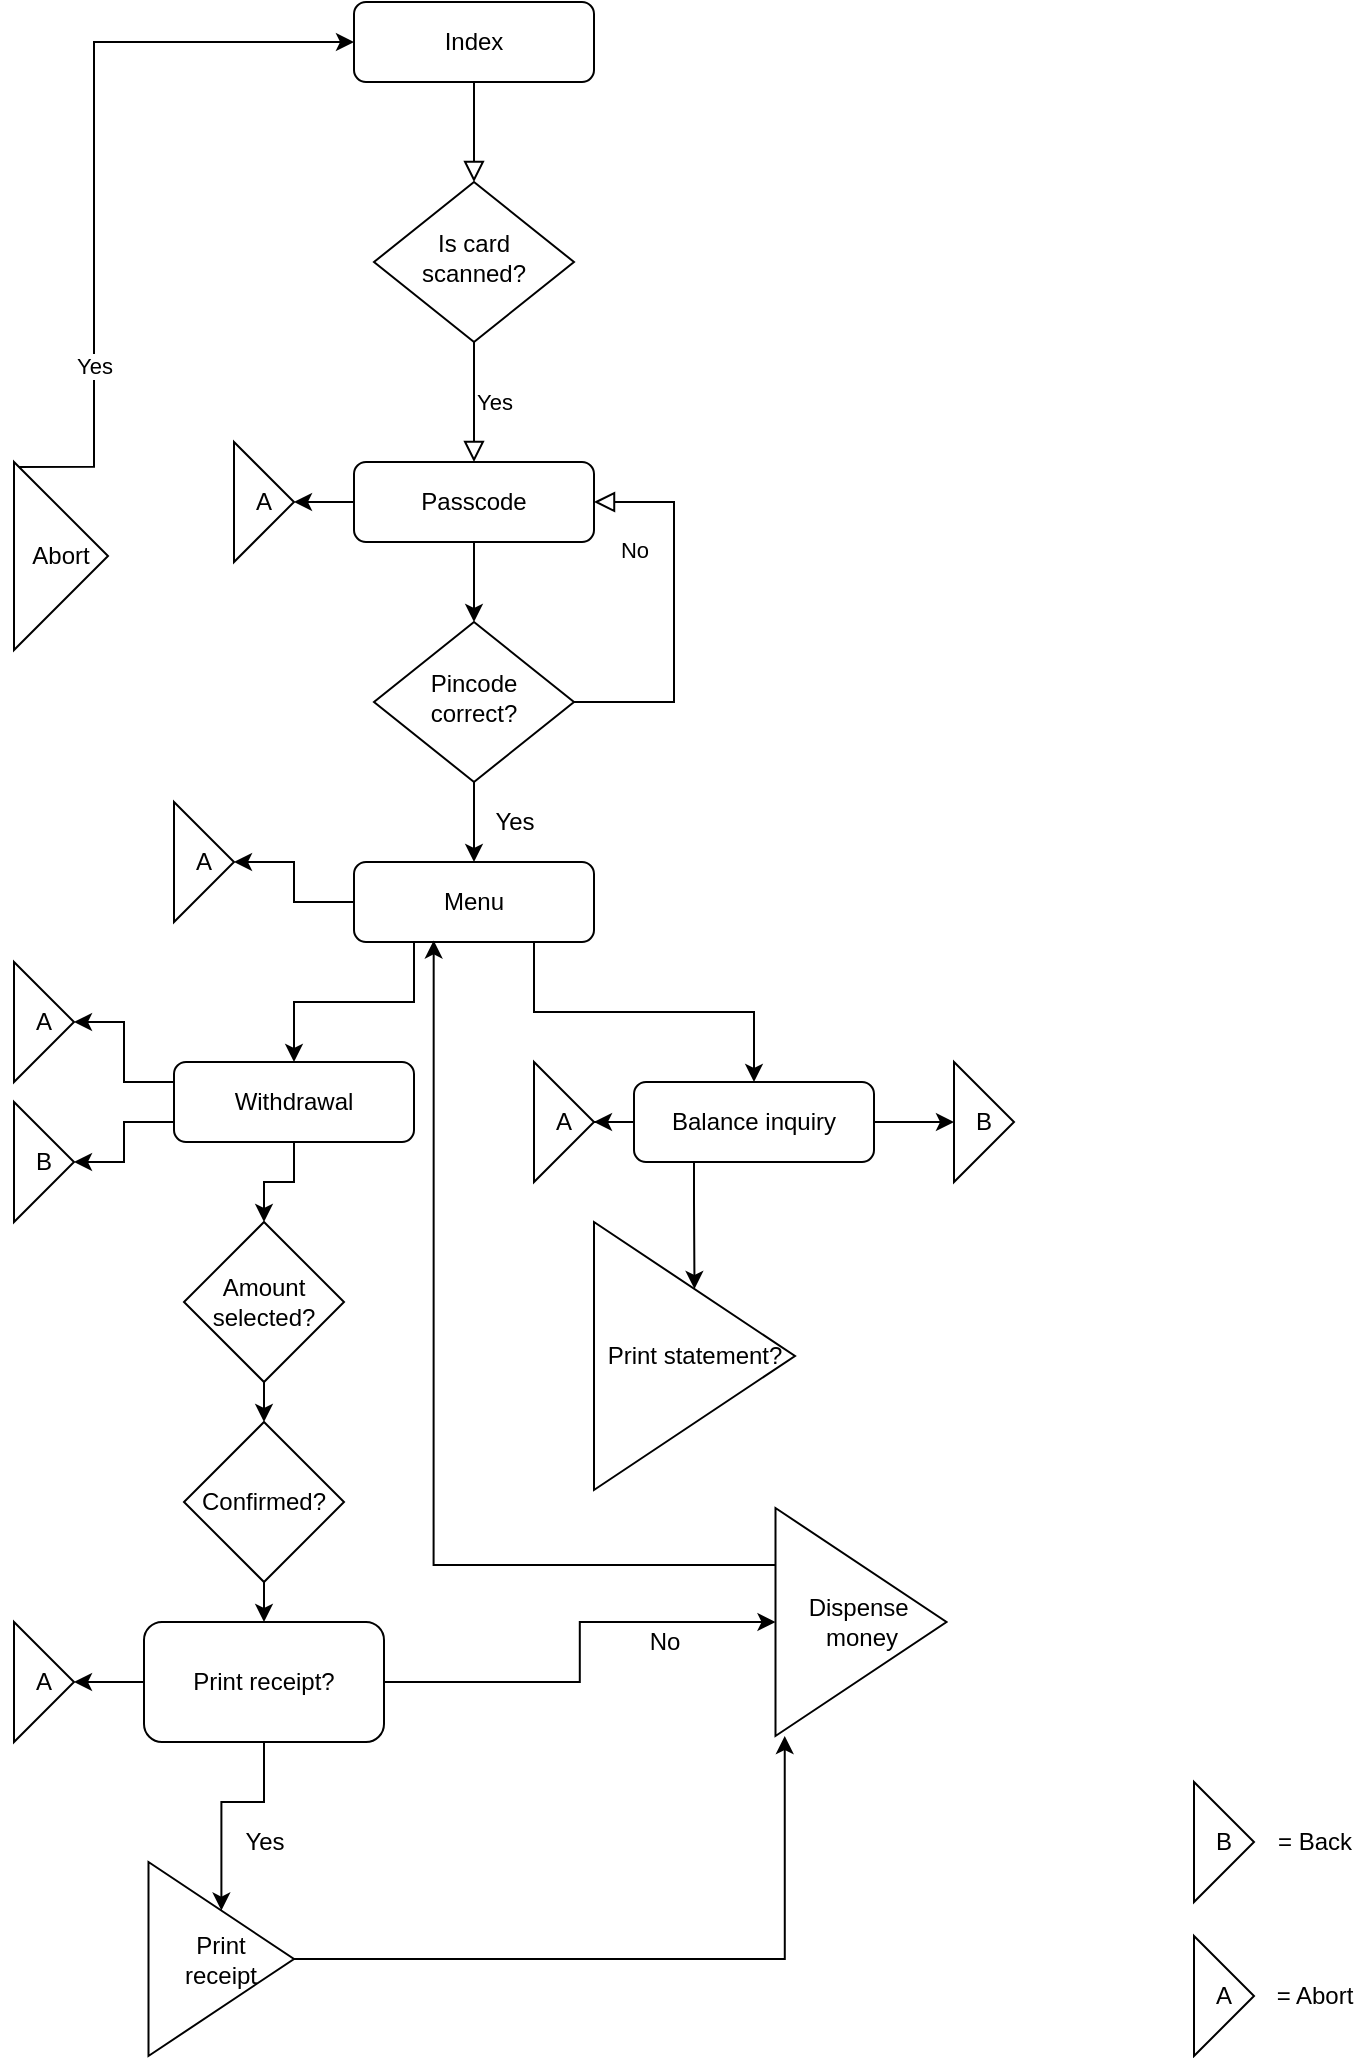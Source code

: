 <mxfile version="14.6.0" type="device"><diagram id="C5RBs43oDa-KdzZeNtuy" name="Page-1"><mxGraphModel dx="2370" dy="1323" grid="1" gridSize="10" guides="1" tooltips="1" connect="1" arrows="1" fold="1" page="1" pageScale="1" pageWidth="827" pageHeight="1169" math="0" shadow="0"><root><mxCell id="WIyWlLk6GJQsqaUBKTNV-0"/><mxCell id="WIyWlLk6GJQsqaUBKTNV-1" parent="WIyWlLk6GJQsqaUBKTNV-0"/><mxCell id="WIyWlLk6GJQsqaUBKTNV-2" value="" style="rounded=0;html=1;jettySize=auto;orthogonalLoop=1;fontSize=11;endArrow=block;endFill=0;endSize=8;strokeWidth=1;shadow=0;labelBackgroundColor=none;edgeStyle=orthogonalEdgeStyle;" parent="WIyWlLk6GJQsqaUBKTNV-1" source="WIyWlLk6GJQsqaUBKTNV-3" target="WIyWlLk6GJQsqaUBKTNV-6" edge="1"><mxGeometry relative="1" as="geometry"/></mxCell><mxCell id="WIyWlLk6GJQsqaUBKTNV-3" value="Index" style="rounded=1;whiteSpace=wrap;html=1;fontSize=12;glass=0;strokeWidth=1;shadow=0;" parent="WIyWlLk6GJQsqaUBKTNV-1" vertex="1"><mxGeometry x="210" y="80" width="120" height="40" as="geometry"/></mxCell><mxCell id="WIyWlLk6GJQsqaUBKTNV-6" value="Is card scanned?" style="rhombus;whiteSpace=wrap;html=1;shadow=0;fontFamily=Helvetica;fontSize=12;align=center;strokeWidth=1;spacing=6;spacingTop=-4;" parent="WIyWlLk6GJQsqaUBKTNV-1" vertex="1"><mxGeometry x="220" y="170" width="100" height="80" as="geometry"/></mxCell><mxCell id="WIyWlLk6GJQsqaUBKTNV-8" value="No" style="rounded=0;html=1;jettySize=auto;orthogonalLoop=1;fontSize=11;endArrow=block;endFill=0;endSize=8;strokeWidth=1;shadow=0;labelBackgroundColor=none;edgeStyle=orthogonalEdgeStyle;exitX=1;exitY=0.5;exitDx=0;exitDy=0;entryX=1;entryY=0.5;entryDx=0;entryDy=0;" parent="WIyWlLk6GJQsqaUBKTNV-1" source="IQ9ZmxNrbiPzGlsNDxrh-1" target="WIyWlLk6GJQsqaUBKTNV-12" edge="1"><mxGeometry x="0.333" y="20" relative="1" as="geometry"><mxPoint as="offset"/><mxPoint x="350" y="330" as="sourcePoint"/><mxPoint x="524" y="380" as="targetPoint"/><Array as="points"><mxPoint x="370" y="430"/><mxPoint x="370" y="330"/></Array></mxGeometry></mxCell><mxCell id="WIyWlLk6GJQsqaUBKTNV-9" value="Yes" style="edgeStyle=orthogonalEdgeStyle;rounded=0;html=1;jettySize=auto;orthogonalLoop=1;fontSize=11;endArrow=block;endFill=0;endSize=8;strokeWidth=1;shadow=0;labelBackgroundColor=none;exitX=0.5;exitY=1;exitDx=0;exitDy=0;" parent="WIyWlLk6GJQsqaUBKTNV-1" source="WIyWlLk6GJQsqaUBKTNV-6" target="WIyWlLk6GJQsqaUBKTNV-12" edge="1"><mxGeometry y="10" relative="1" as="geometry"><mxPoint as="offset"/><mxPoint x="300" y="350" as="sourcePoint"/></mxGeometry></mxCell><mxCell id="IQ9ZmxNrbiPzGlsNDxrh-20" style="edgeStyle=orthogonalEdgeStyle;rounded=0;orthogonalLoop=1;jettySize=auto;html=1;exitX=0.25;exitY=1;exitDx=0;exitDy=0;" parent="WIyWlLk6GJQsqaUBKTNV-1" source="WIyWlLk6GJQsqaUBKTNV-11" target="IQ9ZmxNrbiPzGlsNDxrh-10" edge="1"><mxGeometry relative="1" as="geometry"/></mxCell><mxCell id="IQ9ZmxNrbiPzGlsNDxrh-21" style="edgeStyle=orthogonalEdgeStyle;rounded=0;orthogonalLoop=1;jettySize=auto;html=1;exitX=0.75;exitY=1;exitDx=0;exitDy=0;entryX=0.5;entryY=0;entryDx=0;entryDy=0;" parent="WIyWlLk6GJQsqaUBKTNV-1" source="WIyWlLk6GJQsqaUBKTNV-11" target="IQ9ZmxNrbiPzGlsNDxrh-11" edge="1"><mxGeometry relative="1" as="geometry"/></mxCell><mxCell id="RPBHDFFIsZPNSBej70q1-7" style="edgeStyle=orthogonalEdgeStyle;rounded=0;orthogonalLoop=1;jettySize=auto;html=1;exitX=0;exitY=0.5;exitDx=0;exitDy=0;entryX=1;entryY=0.5;entryDx=0;entryDy=0;" parent="WIyWlLk6GJQsqaUBKTNV-1" source="WIyWlLk6GJQsqaUBKTNV-11" target="RPBHDFFIsZPNSBej70q1-6" edge="1"><mxGeometry relative="1" as="geometry"/></mxCell><mxCell id="WIyWlLk6GJQsqaUBKTNV-11" value="Menu" style="rounded=1;whiteSpace=wrap;html=1;fontSize=12;glass=0;strokeWidth=1;shadow=0;" parent="WIyWlLk6GJQsqaUBKTNV-1" vertex="1"><mxGeometry x="210" y="510" width="120" height="40" as="geometry"/></mxCell><mxCell id="IQ9ZmxNrbiPzGlsNDxrh-2" style="edgeStyle=orthogonalEdgeStyle;rounded=0;orthogonalLoop=1;jettySize=auto;html=1;exitX=0.5;exitY=1;exitDx=0;exitDy=0;entryX=0.5;entryY=0;entryDx=0;entryDy=0;" parent="WIyWlLk6GJQsqaUBKTNV-1" source="WIyWlLk6GJQsqaUBKTNV-12" target="IQ9ZmxNrbiPzGlsNDxrh-1" edge="1"><mxGeometry relative="1" as="geometry"/></mxCell><mxCell id="RPBHDFFIsZPNSBej70q1-5" style="edgeStyle=orthogonalEdgeStyle;rounded=0;orthogonalLoop=1;jettySize=auto;html=1;exitX=0;exitY=0.5;exitDx=0;exitDy=0;entryX=1;entryY=0.5;entryDx=0;entryDy=0;" parent="WIyWlLk6GJQsqaUBKTNV-1" source="WIyWlLk6GJQsqaUBKTNV-12" target="RPBHDFFIsZPNSBej70q1-4" edge="1"><mxGeometry relative="1" as="geometry"/></mxCell><mxCell id="WIyWlLk6GJQsqaUBKTNV-12" value="Passcode" style="rounded=1;whiteSpace=wrap;html=1;fontSize=12;glass=0;strokeWidth=1;shadow=0;" parent="WIyWlLk6GJQsqaUBKTNV-1" vertex="1"><mxGeometry x="210" y="310" width="120" height="40" as="geometry"/></mxCell><mxCell id="IQ9ZmxNrbiPzGlsNDxrh-3" style="edgeStyle=orthogonalEdgeStyle;rounded=0;orthogonalLoop=1;jettySize=auto;html=1;exitX=0.5;exitY=1;exitDx=0;exitDy=0;entryX=0.5;entryY=0;entryDx=0;entryDy=0;" parent="WIyWlLk6GJQsqaUBKTNV-1" source="IQ9ZmxNrbiPzGlsNDxrh-1" target="WIyWlLk6GJQsqaUBKTNV-11" edge="1"><mxGeometry relative="1" as="geometry"/></mxCell><mxCell id="IQ9ZmxNrbiPzGlsNDxrh-1" value="Pincode correct?" style="rhombus;whiteSpace=wrap;html=1;shadow=0;fontFamily=Helvetica;fontSize=12;align=center;strokeWidth=1;spacing=6;spacingTop=-4;" parent="WIyWlLk6GJQsqaUBKTNV-1" vertex="1"><mxGeometry x="220" y="390" width="100" height="80" as="geometry"/></mxCell><mxCell id="IQ9ZmxNrbiPzGlsNDxrh-4" value="Yes" style="text;html=1;align=center;verticalAlign=middle;resizable=0;points=[];autosize=1;" parent="WIyWlLk6GJQsqaUBKTNV-1" vertex="1"><mxGeometry x="275" y="480" width="30" height="20" as="geometry"/></mxCell><mxCell id="IQ9ZmxNrbiPzGlsNDxrh-8" style="edgeStyle=orthogonalEdgeStyle;rounded=0;orthogonalLoop=1;jettySize=auto;html=1;exitX=0.013;exitY=0.026;exitDx=0;exitDy=0;entryX=0;entryY=0.5;entryDx=0;entryDy=0;exitPerimeter=0;" parent="WIyWlLk6GJQsqaUBKTNV-1" source="RPBHDFFIsZPNSBej70q1-3" target="WIyWlLk6GJQsqaUBKTNV-3" edge="1"><mxGeometry relative="1" as="geometry"><Array as="points"><mxPoint x="80" y="312"/><mxPoint x="80" y="100"/></Array><mxPoint x="80" y="290" as="sourcePoint"/></mxGeometry></mxCell><mxCell id="IQ9ZmxNrbiPzGlsNDxrh-9" value="Yes" style="edgeLabel;html=1;align=center;verticalAlign=middle;resizable=0;points=[];" parent="IQ9ZmxNrbiPzGlsNDxrh-8" vertex="1" connectable="0"><mxGeometry x="-0.529" relative="1" as="geometry"><mxPoint as="offset"/></mxGeometry></mxCell><mxCell id="RPBHDFFIsZPNSBej70q1-9" style="edgeStyle=orthogonalEdgeStyle;rounded=0;orthogonalLoop=1;jettySize=auto;html=1;entryX=1;entryY=0.5;entryDx=0;entryDy=0;exitX=0;exitY=0.25;exitDx=0;exitDy=0;" parent="WIyWlLk6GJQsqaUBKTNV-1" source="IQ9ZmxNrbiPzGlsNDxrh-10" target="RPBHDFFIsZPNSBej70q1-8" edge="1"><mxGeometry relative="1" as="geometry"><mxPoint x="110" y="620" as="sourcePoint"/></mxGeometry></mxCell><mxCell id="RPBHDFFIsZPNSBej70q1-15" style="edgeStyle=orthogonalEdgeStyle;rounded=0;orthogonalLoop=1;jettySize=auto;html=1;exitX=0.5;exitY=1;exitDx=0;exitDy=0;" parent="WIyWlLk6GJQsqaUBKTNV-1" source="IQ9ZmxNrbiPzGlsNDxrh-10" target="RPBHDFFIsZPNSBej70q1-14" edge="1"><mxGeometry relative="1" as="geometry"/></mxCell><mxCell id="RPBHDFFIsZPNSBej70q1-43" style="edgeStyle=orthogonalEdgeStyle;rounded=0;orthogonalLoop=1;jettySize=auto;html=1;exitX=0;exitY=0.75;exitDx=0;exitDy=0;entryX=1;entryY=0.5;entryDx=0;entryDy=0;" parent="WIyWlLk6GJQsqaUBKTNV-1" source="IQ9ZmxNrbiPzGlsNDxrh-10" target="RPBHDFFIsZPNSBej70q1-42" edge="1"><mxGeometry relative="1" as="geometry"/></mxCell><mxCell id="IQ9ZmxNrbiPzGlsNDxrh-10" value="Withdrawal" style="rounded=1;whiteSpace=wrap;html=1;fontSize=12;glass=0;strokeWidth=1;shadow=0;" parent="WIyWlLk6GJQsqaUBKTNV-1" vertex="1"><mxGeometry x="120" y="610" width="120" height="40" as="geometry"/></mxCell><mxCell id="RPBHDFFIsZPNSBej70q1-12" style="edgeStyle=orthogonalEdgeStyle;rounded=0;orthogonalLoop=1;jettySize=auto;html=1;exitX=0;exitY=0.5;exitDx=0;exitDy=0;" parent="WIyWlLk6GJQsqaUBKTNV-1" source="IQ9ZmxNrbiPzGlsNDxrh-11" target="RPBHDFFIsZPNSBej70q1-10" edge="1"><mxGeometry relative="1" as="geometry"/></mxCell><mxCell id="RPBHDFFIsZPNSBej70q1-32" style="edgeStyle=orthogonalEdgeStyle;rounded=0;orthogonalLoop=1;jettySize=auto;html=1;exitX=0.25;exitY=1;exitDx=0;exitDy=0;" parent="WIyWlLk6GJQsqaUBKTNV-1" source="IQ9ZmxNrbiPzGlsNDxrh-11" target="RPBHDFFIsZPNSBej70q1-34" edge="1"><mxGeometry relative="1" as="geometry"><mxPoint x="395.5" y="712.581" as="targetPoint"/></mxGeometry></mxCell><mxCell id="RPBHDFFIsZPNSBej70q1-40" style="edgeStyle=orthogonalEdgeStyle;rounded=0;orthogonalLoop=1;jettySize=auto;html=1;exitX=1;exitY=0.5;exitDx=0;exitDy=0;entryX=0;entryY=0.5;entryDx=0;entryDy=0;" parent="WIyWlLk6GJQsqaUBKTNV-1" source="IQ9ZmxNrbiPzGlsNDxrh-11" target="RPBHDFFIsZPNSBej70q1-39" edge="1"><mxGeometry relative="1" as="geometry"/></mxCell><mxCell id="IQ9ZmxNrbiPzGlsNDxrh-11" value="Balance inquiry" style="rounded=1;whiteSpace=wrap;html=1;fontSize=12;glass=0;strokeWidth=1;shadow=0;" parent="WIyWlLk6GJQsqaUBKTNV-1" vertex="1"><mxGeometry x="350" y="620" width="120" height="40" as="geometry"/></mxCell><mxCell id="RPBHDFFIsZPNSBej70q1-1" value="A" style="triangle;whiteSpace=wrap;html=1;" parent="WIyWlLk6GJQsqaUBKTNV-1" vertex="1"><mxGeometry x="630" y="1047" width="30" height="60" as="geometry"/></mxCell><mxCell id="RPBHDFFIsZPNSBej70q1-2" value="= Abort" style="text;html=1;align=center;verticalAlign=middle;resizable=0;points=[];autosize=1;" parent="WIyWlLk6GJQsqaUBKTNV-1" vertex="1"><mxGeometry x="665" y="1067" width="50" height="20" as="geometry"/></mxCell><mxCell id="RPBHDFFIsZPNSBej70q1-3" value="Abort" style="triangle;whiteSpace=wrap;html=1;" parent="WIyWlLk6GJQsqaUBKTNV-1" vertex="1"><mxGeometry x="40" y="310" width="47" height="94" as="geometry"/></mxCell><mxCell id="RPBHDFFIsZPNSBej70q1-4" value="A" style="triangle;whiteSpace=wrap;html=1;" parent="WIyWlLk6GJQsqaUBKTNV-1" vertex="1"><mxGeometry x="150" y="300" width="30" height="60" as="geometry"/></mxCell><mxCell id="RPBHDFFIsZPNSBej70q1-6" value="A" style="triangle;whiteSpace=wrap;html=1;" parent="WIyWlLk6GJQsqaUBKTNV-1" vertex="1"><mxGeometry x="120" y="480" width="30" height="60" as="geometry"/></mxCell><mxCell id="RPBHDFFIsZPNSBej70q1-8" value="A" style="triangle;whiteSpace=wrap;html=1;" parent="WIyWlLk6GJQsqaUBKTNV-1" vertex="1"><mxGeometry x="40" y="560" width="30" height="60" as="geometry"/></mxCell><mxCell id="RPBHDFFIsZPNSBej70q1-10" value="A" style="triangle;whiteSpace=wrap;html=1;" parent="WIyWlLk6GJQsqaUBKTNV-1" vertex="1"><mxGeometry x="300" y="610" width="30" height="60" as="geometry"/></mxCell><mxCell id="RPBHDFFIsZPNSBej70q1-18" style="edgeStyle=orthogonalEdgeStyle;rounded=0;orthogonalLoop=1;jettySize=auto;html=1;exitX=0.5;exitY=1;exitDx=0;exitDy=0;" parent="WIyWlLk6GJQsqaUBKTNV-1" source="RPBHDFFIsZPNSBej70q1-13" target="RPBHDFFIsZPNSBej70q1-23" edge="1"><mxGeometry relative="1" as="geometry"><mxPoint x="170" y="980" as="targetPoint"/></mxGeometry></mxCell><mxCell id="RPBHDFFIsZPNSBej70q1-20" style="edgeStyle=orthogonalEdgeStyle;rounded=0;orthogonalLoop=1;jettySize=auto;html=1;exitX=1;exitY=0.5;exitDx=0;exitDy=0;entryX=0;entryY=0.5;entryDx=0;entryDy=0;" parent="WIyWlLk6GJQsqaUBKTNV-1" source="RPBHDFFIsZPNSBej70q1-13" target="RPBHDFFIsZPNSBej70q1-22" edge="1"><mxGeometry relative="1" as="geometry"><mxPoint x="320" y="870" as="targetPoint"/></mxGeometry></mxCell><mxCell id="RPBHDFFIsZPNSBej70q1-30" style="edgeStyle=orthogonalEdgeStyle;rounded=0;orthogonalLoop=1;jettySize=auto;html=1;exitX=0;exitY=0.5;exitDx=0;exitDy=0;entryX=1;entryY=0.5;entryDx=0;entryDy=0;" parent="WIyWlLk6GJQsqaUBKTNV-1" source="RPBHDFFIsZPNSBej70q1-13" target="RPBHDFFIsZPNSBej70q1-31" edge="1"><mxGeometry relative="1" as="geometry"><mxPoint x="80" y="920" as="targetPoint"/></mxGeometry></mxCell><mxCell id="RPBHDFFIsZPNSBej70q1-13" value="Print receipt?" style="rounded=1;whiteSpace=wrap;html=1;" parent="WIyWlLk6GJQsqaUBKTNV-1" vertex="1"><mxGeometry x="105" y="890" width="120" height="60" as="geometry"/></mxCell><mxCell id="RPBHDFFIsZPNSBej70q1-28" style="edgeStyle=orthogonalEdgeStyle;rounded=0;orthogonalLoop=1;jettySize=auto;html=1;exitX=0.5;exitY=1;exitDx=0;exitDy=0;entryX=0.5;entryY=0;entryDx=0;entryDy=0;" parent="WIyWlLk6GJQsqaUBKTNV-1" source="RPBHDFFIsZPNSBej70q1-14" target="RPBHDFFIsZPNSBej70q1-27" edge="1"><mxGeometry relative="1" as="geometry"/></mxCell><mxCell id="RPBHDFFIsZPNSBej70q1-14" value="Amount&lt;br&gt;selected?" style="rhombus;whiteSpace=wrap;html=1;" parent="WIyWlLk6GJQsqaUBKTNV-1" vertex="1"><mxGeometry x="125" y="690" width="80" height="80" as="geometry"/></mxCell><mxCell id="RPBHDFFIsZPNSBej70q1-19" value="Yes" style="text;html=1;align=center;verticalAlign=middle;resizable=0;points=[];autosize=1;" parent="WIyWlLk6GJQsqaUBKTNV-1" vertex="1"><mxGeometry x="150" y="990" width="30" height="20" as="geometry"/></mxCell><mxCell id="RPBHDFFIsZPNSBej70q1-21" value="No" style="text;html=1;align=center;verticalAlign=middle;resizable=0;points=[];autosize=1;" parent="WIyWlLk6GJQsqaUBKTNV-1" vertex="1"><mxGeometry x="350" y="890" width="30" height="20" as="geometry"/></mxCell><mxCell id="RPBHDFFIsZPNSBej70q1-25" style="edgeStyle=orthogonalEdgeStyle;rounded=0;orthogonalLoop=1;jettySize=auto;html=1;exitX=0;exitY=0.25;exitDx=0;exitDy=0;entryX=0.332;entryY=0.98;entryDx=0;entryDy=0;entryPerimeter=0;" parent="WIyWlLk6GJQsqaUBKTNV-1" source="RPBHDFFIsZPNSBej70q1-22" target="WIyWlLk6GJQsqaUBKTNV-11" edge="1"><mxGeometry relative="1" as="geometry"/></mxCell><mxCell id="RPBHDFFIsZPNSBej70q1-22" value="Dispense&amp;nbsp;&lt;br&gt;money" style="triangle;whiteSpace=wrap;html=1;" parent="WIyWlLk6GJQsqaUBKTNV-1" vertex="1"><mxGeometry x="420.75" y="833" width="85.5" height="114" as="geometry"/></mxCell><mxCell id="RPBHDFFIsZPNSBej70q1-24" style="edgeStyle=orthogonalEdgeStyle;rounded=0;orthogonalLoop=1;jettySize=auto;html=1;exitX=1;exitY=0.5;exitDx=0;exitDy=0;entryX=0.054;entryY=1;entryDx=0;entryDy=0;entryPerimeter=0;" parent="WIyWlLk6GJQsqaUBKTNV-1" source="RPBHDFFIsZPNSBej70q1-23" target="RPBHDFFIsZPNSBej70q1-22" edge="1"><mxGeometry relative="1" as="geometry"><mxPoint x="320" y="930" as="targetPoint"/></mxGeometry></mxCell><mxCell id="RPBHDFFIsZPNSBej70q1-23" value="Print&lt;br&gt;receipt" style="triangle;whiteSpace=wrap;html=1;" parent="WIyWlLk6GJQsqaUBKTNV-1" vertex="1"><mxGeometry x="107.25" y="1010" width="72.75" height="97" as="geometry"/></mxCell><mxCell id="RPBHDFFIsZPNSBej70q1-29" style="edgeStyle=orthogonalEdgeStyle;rounded=0;orthogonalLoop=1;jettySize=auto;html=1;exitX=0.5;exitY=1;exitDx=0;exitDy=0;entryX=0.5;entryY=0;entryDx=0;entryDy=0;" parent="WIyWlLk6GJQsqaUBKTNV-1" source="RPBHDFFIsZPNSBej70q1-27" target="RPBHDFFIsZPNSBej70q1-13" edge="1"><mxGeometry relative="1" as="geometry"/></mxCell><mxCell id="RPBHDFFIsZPNSBej70q1-27" value="Confirmed?" style="rhombus;whiteSpace=wrap;html=1;" parent="WIyWlLk6GJQsqaUBKTNV-1" vertex="1"><mxGeometry x="125" y="790" width="80" height="80" as="geometry"/></mxCell><mxCell id="RPBHDFFIsZPNSBej70q1-31" value="A" style="triangle;whiteSpace=wrap;html=1;" parent="WIyWlLk6GJQsqaUBKTNV-1" vertex="1"><mxGeometry x="40" y="890" width="30" height="60" as="geometry"/></mxCell><mxCell id="RPBHDFFIsZPNSBej70q1-34" value="Print statement?" style="triangle;whiteSpace=wrap;html=1;" parent="WIyWlLk6GJQsqaUBKTNV-1" vertex="1"><mxGeometry x="330" y="690" width="100.5" height="134" as="geometry"/></mxCell><mxCell id="RPBHDFFIsZPNSBej70q1-37" value="B" style="triangle;whiteSpace=wrap;html=1;" parent="WIyWlLk6GJQsqaUBKTNV-1" vertex="1"><mxGeometry x="630" y="970" width="30" height="60" as="geometry"/></mxCell><mxCell id="RPBHDFFIsZPNSBej70q1-38" value="= Back" style="text;html=1;align=center;verticalAlign=middle;resizable=0;points=[];autosize=1;" parent="WIyWlLk6GJQsqaUBKTNV-1" vertex="1"><mxGeometry x="665" y="990" width="50" height="20" as="geometry"/></mxCell><mxCell id="RPBHDFFIsZPNSBej70q1-39" value="B" style="triangle;whiteSpace=wrap;html=1;" parent="WIyWlLk6GJQsqaUBKTNV-1" vertex="1"><mxGeometry x="510" y="610" width="30" height="60" as="geometry"/></mxCell><mxCell id="RPBHDFFIsZPNSBej70q1-42" value="B" style="triangle;whiteSpace=wrap;html=1;" parent="WIyWlLk6GJQsqaUBKTNV-1" vertex="1"><mxGeometry x="40" y="630" width="30" height="60" as="geometry"/></mxCell></root></mxGraphModel></diagram></mxfile>